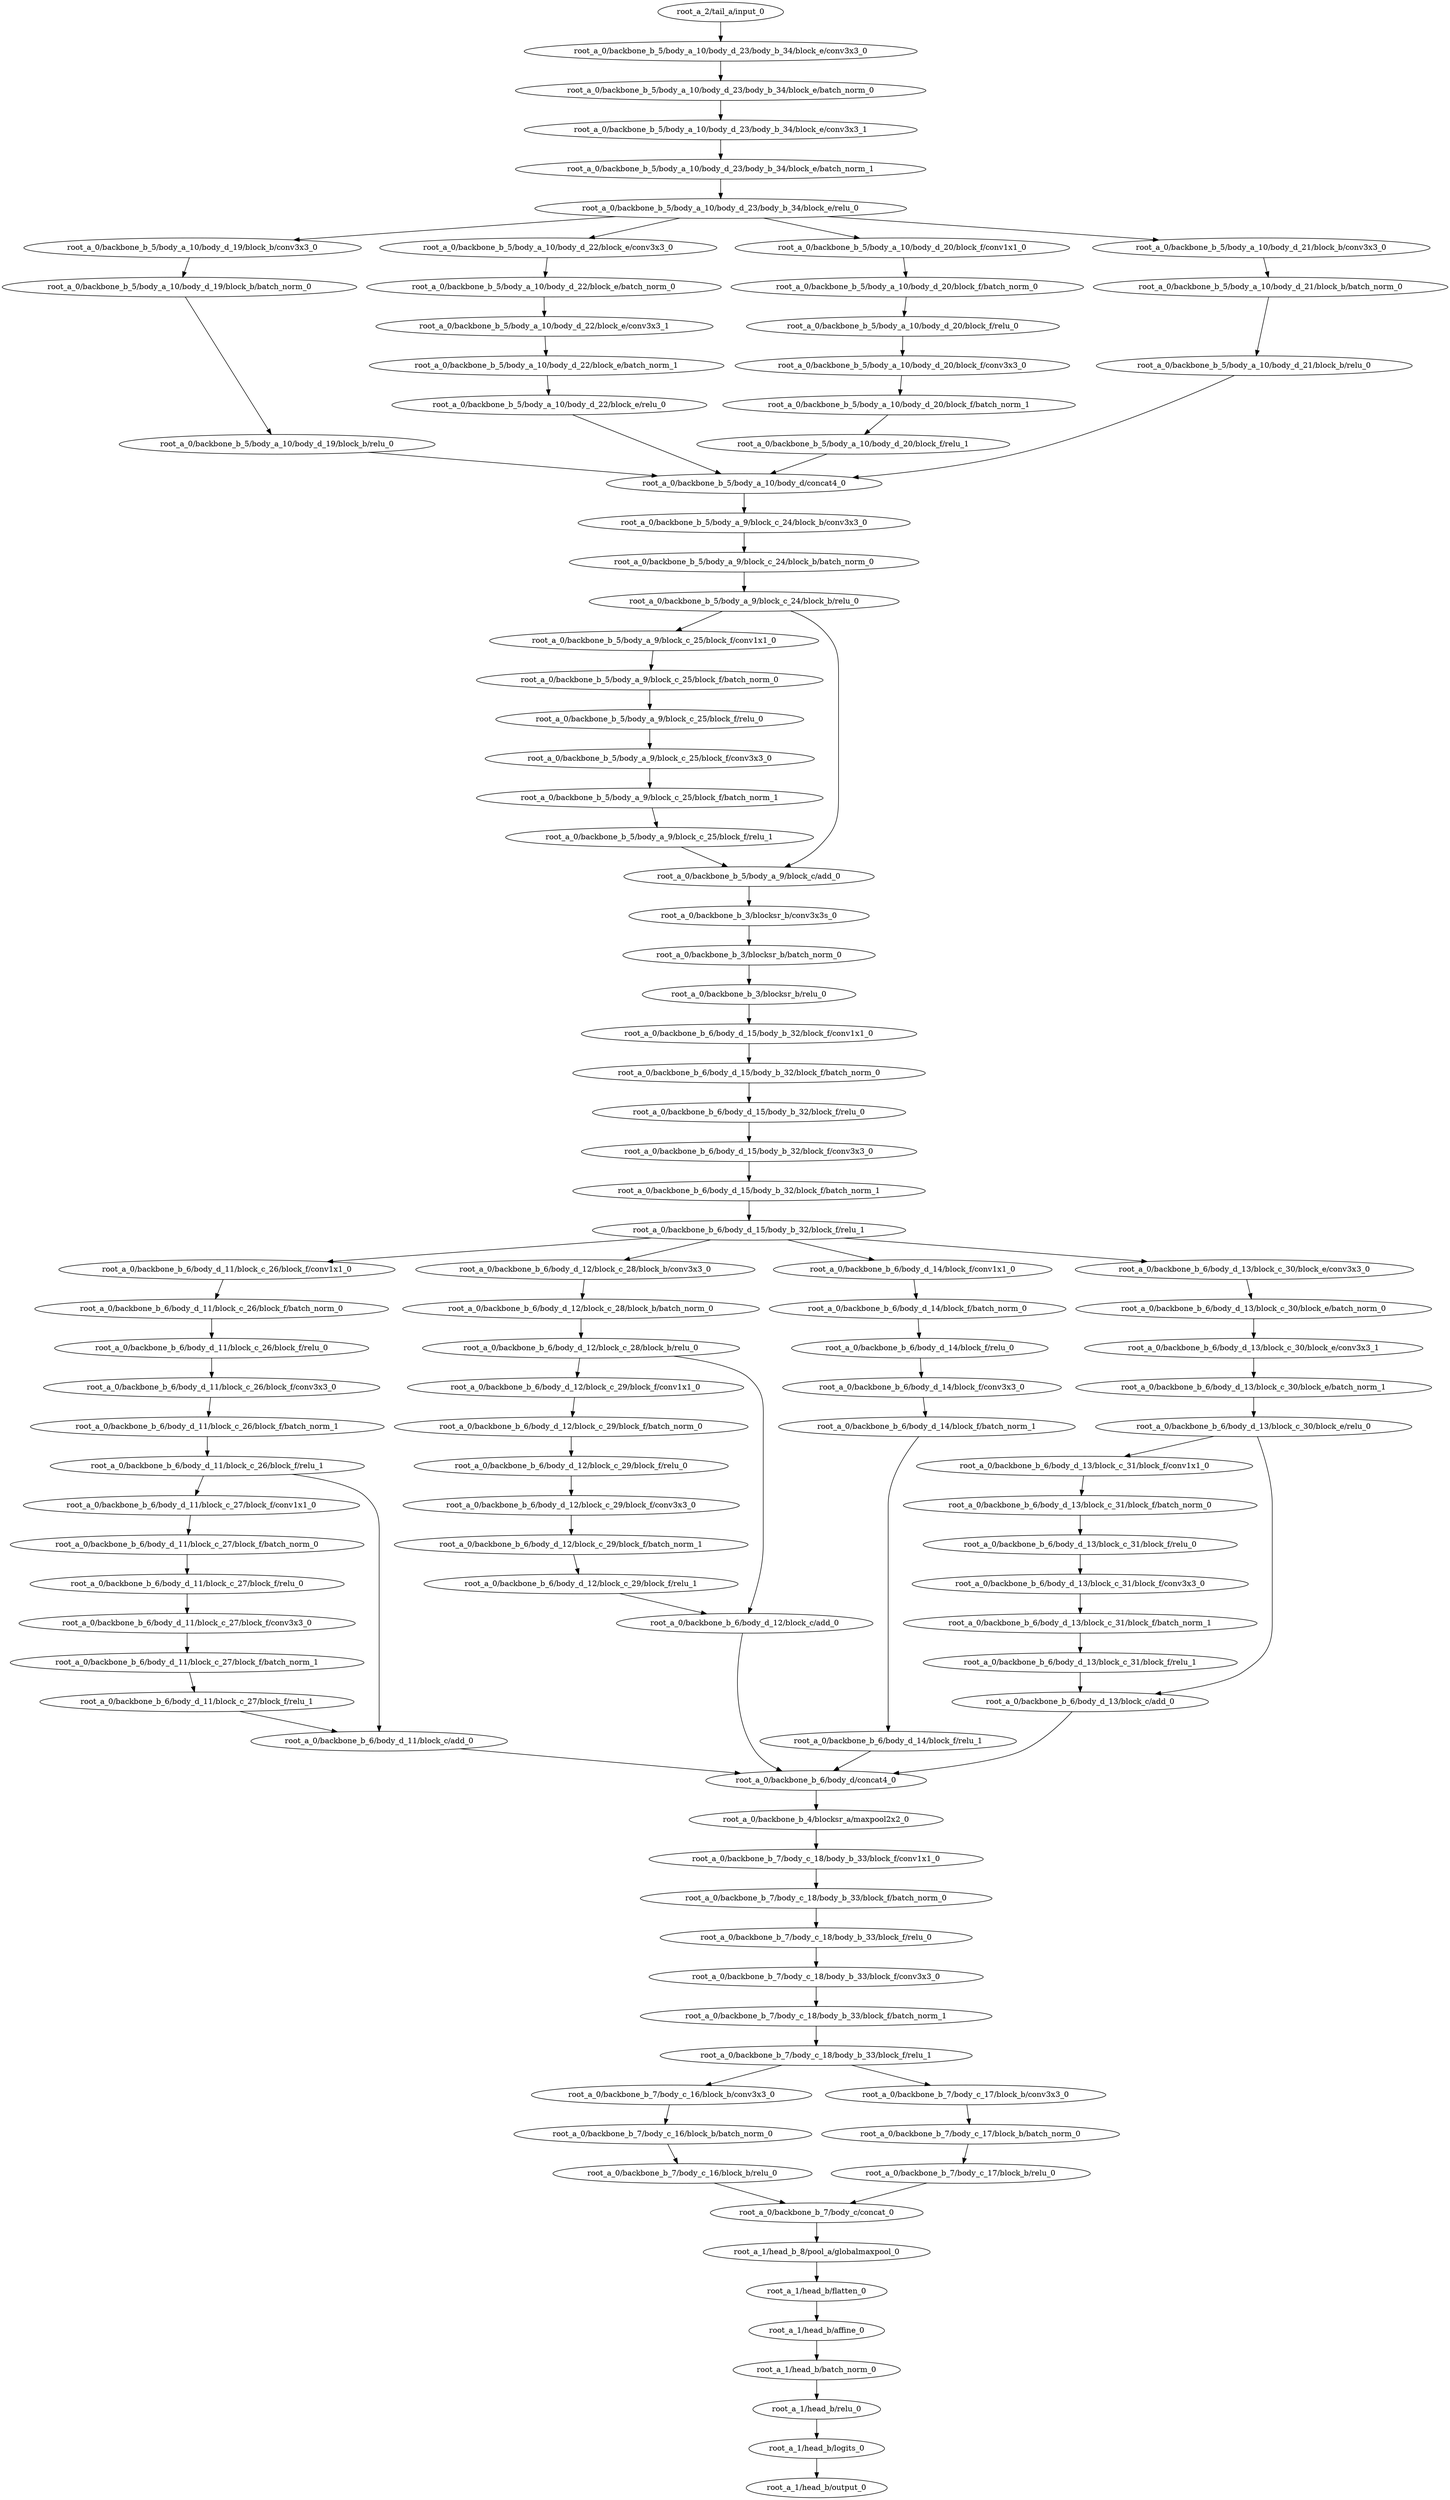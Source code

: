 digraph root_a {
	"root_a_2/tail_a/input_0"
	"root_a_0/backbone_b_5/body_a_10/body_d_23/body_b_34/block_e/conv3x3_0"
	"root_a_0/backbone_b_5/body_a_10/body_d_23/body_b_34/block_e/batch_norm_0"
	"root_a_0/backbone_b_5/body_a_10/body_d_23/body_b_34/block_e/conv3x3_1"
	"root_a_0/backbone_b_5/body_a_10/body_d_23/body_b_34/block_e/batch_norm_1"
	"root_a_0/backbone_b_5/body_a_10/body_d_23/body_b_34/block_e/relu_0"
	"root_a_0/backbone_b_5/body_a_10/body_d_19/block_b/conv3x3_0"
	"root_a_0/backbone_b_5/body_a_10/body_d_19/block_b/batch_norm_0"
	"root_a_0/backbone_b_5/body_a_10/body_d_19/block_b/relu_0"
	"root_a_0/backbone_b_5/body_a_10/body_d_22/block_e/conv3x3_0"
	"root_a_0/backbone_b_5/body_a_10/body_d_22/block_e/batch_norm_0"
	"root_a_0/backbone_b_5/body_a_10/body_d_22/block_e/conv3x3_1"
	"root_a_0/backbone_b_5/body_a_10/body_d_22/block_e/batch_norm_1"
	"root_a_0/backbone_b_5/body_a_10/body_d_22/block_e/relu_0"
	"root_a_0/backbone_b_5/body_a_10/body_d_20/block_f/conv1x1_0"
	"root_a_0/backbone_b_5/body_a_10/body_d_20/block_f/batch_norm_0"
	"root_a_0/backbone_b_5/body_a_10/body_d_20/block_f/relu_0"
	"root_a_0/backbone_b_5/body_a_10/body_d_20/block_f/conv3x3_0"
	"root_a_0/backbone_b_5/body_a_10/body_d_20/block_f/batch_norm_1"
	"root_a_0/backbone_b_5/body_a_10/body_d_20/block_f/relu_1"
	"root_a_0/backbone_b_5/body_a_10/body_d_21/block_b/conv3x3_0"
	"root_a_0/backbone_b_5/body_a_10/body_d_21/block_b/batch_norm_0"
	"root_a_0/backbone_b_5/body_a_10/body_d_21/block_b/relu_0"
	"root_a_0/backbone_b_5/body_a_10/body_d/concat4_0"
	"root_a_0/backbone_b_5/body_a_9/block_c_24/block_b/conv3x3_0"
	"root_a_0/backbone_b_5/body_a_9/block_c_24/block_b/batch_norm_0"
	"root_a_0/backbone_b_5/body_a_9/block_c_24/block_b/relu_0"
	"root_a_0/backbone_b_5/body_a_9/block_c_25/block_f/conv1x1_0"
	"root_a_0/backbone_b_5/body_a_9/block_c_25/block_f/batch_norm_0"
	"root_a_0/backbone_b_5/body_a_9/block_c_25/block_f/relu_0"
	"root_a_0/backbone_b_5/body_a_9/block_c_25/block_f/conv3x3_0"
	"root_a_0/backbone_b_5/body_a_9/block_c_25/block_f/batch_norm_1"
	"root_a_0/backbone_b_5/body_a_9/block_c_25/block_f/relu_1"
	"root_a_0/backbone_b_5/body_a_9/block_c/add_0"
	"root_a_0/backbone_b_3/blocksr_b/conv3x3s_0"
	"root_a_0/backbone_b_3/blocksr_b/batch_norm_0"
	"root_a_0/backbone_b_3/blocksr_b/relu_0"
	"root_a_0/backbone_b_6/body_d_15/body_b_32/block_f/conv1x1_0"
	"root_a_0/backbone_b_6/body_d_15/body_b_32/block_f/batch_norm_0"
	"root_a_0/backbone_b_6/body_d_15/body_b_32/block_f/relu_0"
	"root_a_0/backbone_b_6/body_d_15/body_b_32/block_f/conv3x3_0"
	"root_a_0/backbone_b_6/body_d_15/body_b_32/block_f/batch_norm_1"
	"root_a_0/backbone_b_6/body_d_15/body_b_32/block_f/relu_1"
	"root_a_0/backbone_b_6/body_d_11/block_c_26/block_f/conv1x1_0"
	"root_a_0/backbone_b_6/body_d_11/block_c_26/block_f/batch_norm_0"
	"root_a_0/backbone_b_6/body_d_11/block_c_26/block_f/relu_0"
	"root_a_0/backbone_b_6/body_d_11/block_c_26/block_f/conv3x3_0"
	"root_a_0/backbone_b_6/body_d_11/block_c_26/block_f/batch_norm_1"
	"root_a_0/backbone_b_6/body_d_11/block_c_26/block_f/relu_1"
	"root_a_0/backbone_b_6/body_d_11/block_c_27/block_f/conv1x1_0"
	"root_a_0/backbone_b_6/body_d_11/block_c_27/block_f/batch_norm_0"
	"root_a_0/backbone_b_6/body_d_11/block_c_27/block_f/relu_0"
	"root_a_0/backbone_b_6/body_d_11/block_c_27/block_f/conv3x3_0"
	"root_a_0/backbone_b_6/body_d_11/block_c_27/block_f/batch_norm_1"
	"root_a_0/backbone_b_6/body_d_11/block_c_27/block_f/relu_1"
	"root_a_0/backbone_b_6/body_d_11/block_c/add_0"
	"root_a_0/backbone_b_6/body_d_12/block_c_28/block_b/conv3x3_0"
	"root_a_0/backbone_b_6/body_d_12/block_c_28/block_b/batch_norm_0"
	"root_a_0/backbone_b_6/body_d_12/block_c_28/block_b/relu_0"
	"root_a_0/backbone_b_6/body_d_12/block_c_29/block_f/conv1x1_0"
	"root_a_0/backbone_b_6/body_d_12/block_c_29/block_f/batch_norm_0"
	"root_a_0/backbone_b_6/body_d_12/block_c_29/block_f/relu_0"
	"root_a_0/backbone_b_6/body_d_12/block_c_29/block_f/conv3x3_0"
	"root_a_0/backbone_b_6/body_d_12/block_c_29/block_f/batch_norm_1"
	"root_a_0/backbone_b_6/body_d_12/block_c_29/block_f/relu_1"
	"root_a_0/backbone_b_6/body_d_12/block_c/add_0"
	"root_a_0/backbone_b_6/body_d_14/block_f/conv1x1_0"
	"root_a_0/backbone_b_6/body_d_14/block_f/batch_norm_0"
	"root_a_0/backbone_b_6/body_d_14/block_f/relu_0"
	"root_a_0/backbone_b_6/body_d_14/block_f/conv3x3_0"
	"root_a_0/backbone_b_6/body_d_14/block_f/batch_norm_1"
	"root_a_0/backbone_b_6/body_d_14/block_f/relu_1"
	"root_a_0/backbone_b_6/body_d_13/block_c_30/block_e/conv3x3_0"
	"root_a_0/backbone_b_6/body_d_13/block_c_30/block_e/batch_norm_0"
	"root_a_0/backbone_b_6/body_d_13/block_c_30/block_e/conv3x3_1"
	"root_a_0/backbone_b_6/body_d_13/block_c_30/block_e/batch_norm_1"
	"root_a_0/backbone_b_6/body_d_13/block_c_30/block_e/relu_0"
	"root_a_0/backbone_b_6/body_d_13/block_c_31/block_f/conv1x1_0"
	"root_a_0/backbone_b_6/body_d_13/block_c_31/block_f/batch_norm_0"
	"root_a_0/backbone_b_6/body_d_13/block_c_31/block_f/relu_0"
	"root_a_0/backbone_b_6/body_d_13/block_c_31/block_f/conv3x3_0"
	"root_a_0/backbone_b_6/body_d_13/block_c_31/block_f/batch_norm_1"
	"root_a_0/backbone_b_6/body_d_13/block_c_31/block_f/relu_1"
	"root_a_0/backbone_b_6/body_d_13/block_c/add_0"
	"root_a_0/backbone_b_6/body_d/concat4_0"
	"root_a_0/backbone_b_4/blocksr_a/maxpool2x2_0"
	"root_a_0/backbone_b_7/body_c_18/body_b_33/block_f/conv1x1_0"
	"root_a_0/backbone_b_7/body_c_18/body_b_33/block_f/batch_norm_0"
	"root_a_0/backbone_b_7/body_c_18/body_b_33/block_f/relu_0"
	"root_a_0/backbone_b_7/body_c_18/body_b_33/block_f/conv3x3_0"
	"root_a_0/backbone_b_7/body_c_18/body_b_33/block_f/batch_norm_1"
	"root_a_0/backbone_b_7/body_c_18/body_b_33/block_f/relu_1"
	"root_a_0/backbone_b_7/body_c_16/block_b/conv3x3_0"
	"root_a_0/backbone_b_7/body_c_16/block_b/batch_norm_0"
	"root_a_0/backbone_b_7/body_c_16/block_b/relu_0"
	"root_a_0/backbone_b_7/body_c_17/block_b/conv3x3_0"
	"root_a_0/backbone_b_7/body_c_17/block_b/batch_norm_0"
	"root_a_0/backbone_b_7/body_c_17/block_b/relu_0"
	"root_a_0/backbone_b_7/body_c/concat_0"
	"root_a_1/head_b_8/pool_a/globalmaxpool_0"
	"root_a_1/head_b/flatten_0"
	"root_a_1/head_b/affine_0"
	"root_a_1/head_b/batch_norm_0"
	"root_a_1/head_b/relu_0"
	"root_a_1/head_b/logits_0"
	"root_a_1/head_b/output_0"

	"root_a_2/tail_a/input_0" -> "root_a_0/backbone_b_5/body_a_10/body_d_23/body_b_34/block_e/conv3x3_0"
	"root_a_0/backbone_b_5/body_a_10/body_d_23/body_b_34/block_e/conv3x3_0" -> "root_a_0/backbone_b_5/body_a_10/body_d_23/body_b_34/block_e/batch_norm_0"
	"root_a_0/backbone_b_5/body_a_10/body_d_23/body_b_34/block_e/batch_norm_0" -> "root_a_0/backbone_b_5/body_a_10/body_d_23/body_b_34/block_e/conv3x3_1"
	"root_a_0/backbone_b_5/body_a_10/body_d_23/body_b_34/block_e/conv3x3_1" -> "root_a_0/backbone_b_5/body_a_10/body_d_23/body_b_34/block_e/batch_norm_1"
	"root_a_0/backbone_b_5/body_a_10/body_d_23/body_b_34/block_e/batch_norm_1" -> "root_a_0/backbone_b_5/body_a_10/body_d_23/body_b_34/block_e/relu_0"
	"root_a_0/backbone_b_5/body_a_10/body_d_23/body_b_34/block_e/relu_0" -> "root_a_0/backbone_b_5/body_a_10/body_d_19/block_b/conv3x3_0"
	"root_a_0/backbone_b_5/body_a_10/body_d_19/block_b/conv3x3_0" -> "root_a_0/backbone_b_5/body_a_10/body_d_19/block_b/batch_norm_0"
	"root_a_0/backbone_b_5/body_a_10/body_d_19/block_b/batch_norm_0" -> "root_a_0/backbone_b_5/body_a_10/body_d_19/block_b/relu_0"
	"root_a_0/backbone_b_5/body_a_10/body_d_23/body_b_34/block_e/relu_0" -> "root_a_0/backbone_b_5/body_a_10/body_d_22/block_e/conv3x3_0"
	"root_a_0/backbone_b_5/body_a_10/body_d_22/block_e/conv3x3_0" -> "root_a_0/backbone_b_5/body_a_10/body_d_22/block_e/batch_norm_0"
	"root_a_0/backbone_b_5/body_a_10/body_d_22/block_e/batch_norm_0" -> "root_a_0/backbone_b_5/body_a_10/body_d_22/block_e/conv3x3_1"
	"root_a_0/backbone_b_5/body_a_10/body_d_22/block_e/conv3x3_1" -> "root_a_0/backbone_b_5/body_a_10/body_d_22/block_e/batch_norm_1"
	"root_a_0/backbone_b_5/body_a_10/body_d_22/block_e/batch_norm_1" -> "root_a_0/backbone_b_5/body_a_10/body_d_22/block_e/relu_0"
	"root_a_0/backbone_b_5/body_a_10/body_d_23/body_b_34/block_e/relu_0" -> "root_a_0/backbone_b_5/body_a_10/body_d_20/block_f/conv1x1_0"
	"root_a_0/backbone_b_5/body_a_10/body_d_20/block_f/conv1x1_0" -> "root_a_0/backbone_b_5/body_a_10/body_d_20/block_f/batch_norm_0"
	"root_a_0/backbone_b_5/body_a_10/body_d_20/block_f/batch_norm_0" -> "root_a_0/backbone_b_5/body_a_10/body_d_20/block_f/relu_0"
	"root_a_0/backbone_b_5/body_a_10/body_d_20/block_f/relu_0" -> "root_a_0/backbone_b_5/body_a_10/body_d_20/block_f/conv3x3_0"
	"root_a_0/backbone_b_5/body_a_10/body_d_20/block_f/conv3x3_0" -> "root_a_0/backbone_b_5/body_a_10/body_d_20/block_f/batch_norm_1"
	"root_a_0/backbone_b_5/body_a_10/body_d_20/block_f/batch_norm_1" -> "root_a_0/backbone_b_5/body_a_10/body_d_20/block_f/relu_1"
	"root_a_0/backbone_b_5/body_a_10/body_d_23/body_b_34/block_e/relu_0" -> "root_a_0/backbone_b_5/body_a_10/body_d_21/block_b/conv3x3_0"
	"root_a_0/backbone_b_5/body_a_10/body_d_21/block_b/conv3x3_0" -> "root_a_0/backbone_b_5/body_a_10/body_d_21/block_b/batch_norm_0"
	"root_a_0/backbone_b_5/body_a_10/body_d_21/block_b/batch_norm_0" -> "root_a_0/backbone_b_5/body_a_10/body_d_21/block_b/relu_0"
	"root_a_0/backbone_b_5/body_a_10/body_d_19/block_b/relu_0" -> "root_a_0/backbone_b_5/body_a_10/body_d/concat4_0"
	"root_a_0/backbone_b_5/body_a_10/body_d_22/block_e/relu_0" -> "root_a_0/backbone_b_5/body_a_10/body_d/concat4_0"
	"root_a_0/backbone_b_5/body_a_10/body_d_20/block_f/relu_1" -> "root_a_0/backbone_b_5/body_a_10/body_d/concat4_0"
	"root_a_0/backbone_b_5/body_a_10/body_d_21/block_b/relu_0" -> "root_a_0/backbone_b_5/body_a_10/body_d/concat4_0"
	"root_a_0/backbone_b_5/body_a_10/body_d/concat4_0" -> "root_a_0/backbone_b_5/body_a_9/block_c_24/block_b/conv3x3_0"
	"root_a_0/backbone_b_5/body_a_9/block_c_24/block_b/conv3x3_0" -> "root_a_0/backbone_b_5/body_a_9/block_c_24/block_b/batch_norm_0"
	"root_a_0/backbone_b_5/body_a_9/block_c_24/block_b/batch_norm_0" -> "root_a_0/backbone_b_5/body_a_9/block_c_24/block_b/relu_0"
	"root_a_0/backbone_b_5/body_a_9/block_c_24/block_b/relu_0" -> "root_a_0/backbone_b_5/body_a_9/block_c_25/block_f/conv1x1_0"
	"root_a_0/backbone_b_5/body_a_9/block_c_25/block_f/conv1x1_0" -> "root_a_0/backbone_b_5/body_a_9/block_c_25/block_f/batch_norm_0"
	"root_a_0/backbone_b_5/body_a_9/block_c_25/block_f/batch_norm_0" -> "root_a_0/backbone_b_5/body_a_9/block_c_25/block_f/relu_0"
	"root_a_0/backbone_b_5/body_a_9/block_c_25/block_f/relu_0" -> "root_a_0/backbone_b_5/body_a_9/block_c_25/block_f/conv3x3_0"
	"root_a_0/backbone_b_5/body_a_9/block_c_25/block_f/conv3x3_0" -> "root_a_0/backbone_b_5/body_a_9/block_c_25/block_f/batch_norm_1"
	"root_a_0/backbone_b_5/body_a_9/block_c_25/block_f/batch_norm_1" -> "root_a_0/backbone_b_5/body_a_9/block_c_25/block_f/relu_1"
	"root_a_0/backbone_b_5/body_a_9/block_c_25/block_f/relu_1" -> "root_a_0/backbone_b_5/body_a_9/block_c/add_0"
	"root_a_0/backbone_b_5/body_a_9/block_c_24/block_b/relu_0" -> "root_a_0/backbone_b_5/body_a_9/block_c/add_0"
	"root_a_0/backbone_b_5/body_a_9/block_c/add_0" -> "root_a_0/backbone_b_3/blocksr_b/conv3x3s_0"
	"root_a_0/backbone_b_3/blocksr_b/conv3x3s_0" -> "root_a_0/backbone_b_3/blocksr_b/batch_norm_0"
	"root_a_0/backbone_b_3/blocksr_b/batch_norm_0" -> "root_a_0/backbone_b_3/blocksr_b/relu_0"
	"root_a_0/backbone_b_3/blocksr_b/relu_0" -> "root_a_0/backbone_b_6/body_d_15/body_b_32/block_f/conv1x1_0"
	"root_a_0/backbone_b_6/body_d_15/body_b_32/block_f/conv1x1_0" -> "root_a_0/backbone_b_6/body_d_15/body_b_32/block_f/batch_norm_0"
	"root_a_0/backbone_b_6/body_d_15/body_b_32/block_f/batch_norm_0" -> "root_a_0/backbone_b_6/body_d_15/body_b_32/block_f/relu_0"
	"root_a_0/backbone_b_6/body_d_15/body_b_32/block_f/relu_0" -> "root_a_0/backbone_b_6/body_d_15/body_b_32/block_f/conv3x3_0"
	"root_a_0/backbone_b_6/body_d_15/body_b_32/block_f/conv3x3_0" -> "root_a_0/backbone_b_6/body_d_15/body_b_32/block_f/batch_norm_1"
	"root_a_0/backbone_b_6/body_d_15/body_b_32/block_f/batch_norm_1" -> "root_a_0/backbone_b_6/body_d_15/body_b_32/block_f/relu_1"
	"root_a_0/backbone_b_6/body_d_15/body_b_32/block_f/relu_1" -> "root_a_0/backbone_b_6/body_d_11/block_c_26/block_f/conv1x1_0"
	"root_a_0/backbone_b_6/body_d_11/block_c_26/block_f/conv1x1_0" -> "root_a_0/backbone_b_6/body_d_11/block_c_26/block_f/batch_norm_0"
	"root_a_0/backbone_b_6/body_d_11/block_c_26/block_f/batch_norm_0" -> "root_a_0/backbone_b_6/body_d_11/block_c_26/block_f/relu_0"
	"root_a_0/backbone_b_6/body_d_11/block_c_26/block_f/relu_0" -> "root_a_0/backbone_b_6/body_d_11/block_c_26/block_f/conv3x3_0"
	"root_a_0/backbone_b_6/body_d_11/block_c_26/block_f/conv3x3_0" -> "root_a_0/backbone_b_6/body_d_11/block_c_26/block_f/batch_norm_1"
	"root_a_0/backbone_b_6/body_d_11/block_c_26/block_f/batch_norm_1" -> "root_a_0/backbone_b_6/body_d_11/block_c_26/block_f/relu_1"
	"root_a_0/backbone_b_6/body_d_11/block_c_26/block_f/relu_1" -> "root_a_0/backbone_b_6/body_d_11/block_c_27/block_f/conv1x1_0"
	"root_a_0/backbone_b_6/body_d_11/block_c_27/block_f/conv1x1_0" -> "root_a_0/backbone_b_6/body_d_11/block_c_27/block_f/batch_norm_0"
	"root_a_0/backbone_b_6/body_d_11/block_c_27/block_f/batch_norm_0" -> "root_a_0/backbone_b_6/body_d_11/block_c_27/block_f/relu_0"
	"root_a_0/backbone_b_6/body_d_11/block_c_27/block_f/relu_0" -> "root_a_0/backbone_b_6/body_d_11/block_c_27/block_f/conv3x3_0"
	"root_a_0/backbone_b_6/body_d_11/block_c_27/block_f/conv3x3_0" -> "root_a_0/backbone_b_6/body_d_11/block_c_27/block_f/batch_norm_1"
	"root_a_0/backbone_b_6/body_d_11/block_c_27/block_f/batch_norm_1" -> "root_a_0/backbone_b_6/body_d_11/block_c_27/block_f/relu_1"
	"root_a_0/backbone_b_6/body_d_11/block_c_27/block_f/relu_1" -> "root_a_0/backbone_b_6/body_d_11/block_c/add_0"
	"root_a_0/backbone_b_6/body_d_11/block_c_26/block_f/relu_1" -> "root_a_0/backbone_b_6/body_d_11/block_c/add_0"
	"root_a_0/backbone_b_6/body_d_15/body_b_32/block_f/relu_1" -> "root_a_0/backbone_b_6/body_d_12/block_c_28/block_b/conv3x3_0"
	"root_a_0/backbone_b_6/body_d_12/block_c_28/block_b/conv3x3_0" -> "root_a_0/backbone_b_6/body_d_12/block_c_28/block_b/batch_norm_0"
	"root_a_0/backbone_b_6/body_d_12/block_c_28/block_b/batch_norm_0" -> "root_a_0/backbone_b_6/body_d_12/block_c_28/block_b/relu_0"
	"root_a_0/backbone_b_6/body_d_12/block_c_28/block_b/relu_0" -> "root_a_0/backbone_b_6/body_d_12/block_c_29/block_f/conv1x1_0"
	"root_a_0/backbone_b_6/body_d_12/block_c_29/block_f/conv1x1_0" -> "root_a_0/backbone_b_6/body_d_12/block_c_29/block_f/batch_norm_0"
	"root_a_0/backbone_b_6/body_d_12/block_c_29/block_f/batch_norm_0" -> "root_a_0/backbone_b_6/body_d_12/block_c_29/block_f/relu_0"
	"root_a_0/backbone_b_6/body_d_12/block_c_29/block_f/relu_0" -> "root_a_0/backbone_b_6/body_d_12/block_c_29/block_f/conv3x3_0"
	"root_a_0/backbone_b_6/body_d_12/block_c_29/block_f/conv3x3_0" -> "root_a_0/backbone_b_6/body_d_12/block_c_29/block_f/batch_norm_1"
	"root_a_0/backbone_b_6/body_d_12/block_c_29/block_f/batch_norm_1" -> "root_a_0/backbone_b_6/body_d_12/block_c_29/block_f/relu_1"
	"root_a_0/backbone_b_6/body_d_12/block_c_29/block_f/relu_1" -> "root_a_0/backbone_b_6/body_d_12/block_c/add_0"
	"root_a_0/backbone_b_6/body_d_12/block_c_28/block_b/relu_0" -> "root_a_0/backbone_b_6/body_d_12/block_c/add_0"
	"root_a_0/backbone_b_6/body_d_15/body_b_32/block_f/relu_1" -> "root_a_0/backbone_b_6/body_d_14/block_f/conv1x1_0"
	"root_a_0/backbone_b_6/body_d_14/block_f/conv1x1_0" -> "root_a_0/backbone_b_6/body_d_14/block_f/batch_norm_0"
	"root_a_0/backbone_b_6/body_d_14/block_f/batch_norm_0" -> "root_a_0/backbone_b_6/body_d_14/block_f/relu_0"
	"root_a_0/backbone_b_6/body_d_14/block_f/relu_0" -> "root_a_0/backbone_b_6/body_d_14/block_f/conv3x3_0"
	"root_a_0/backbone_b_6/body_d_14/block_f/conv3x3_0" -> "root_a_0/backbone_b_6/body_d_14/block_f/batch_norm_1"
	"root_a_0/backbone_b_6/body_d_14/block_f/batch_norm_1" -> "root_a_0/backbone_b_6/body_d_14/block_f/relu_1"
	"root_a_0/backbone_b_6/body_d_15/body_b_32/block_f/relu_1" -> "root_a_0/backbone_b_6/body_d_13/block_c_30/block_e/conv3x3_0"
	"root_a_0/backbone_b_6/body_d_13/block_c_30/block_e/conv3x3_0" -> "root_a_0/backbone_b_6/body_d_13/block_c_30/block_e/batch_norm_0"
	"root_a_0/backbone_b_6/body_d_13/block_c_30/block_e/batch_norm_0" -> "root_a_0/backbone_b_6/body_d_13/block_c_30/block_e/conv3x3_1"
	"root_a_0/backbone_b_6/body_d_13/block_c_30/block_e/conv3x3_1" -> "root_a_0/backbone_b_6/body_d_13/block_c_30/block_e/batch_norm_1"
	"root_a_0/backbone_b_6/body_d_13/block_c_30/block_e/batch_norm_1" -> "root_a_0/backbone_b_6/body_d_13/block_c_30/block_e/relu_0"
	"root_a_0/backbone_b_6/body_d_13/block_c_30/block_e/relu_0" -> "root_a_0/backbone_b_6/body_d_13/block_c_31/block_f/conv1x1_0"
	"root_a_0/backbone_b_6/body_d_13/block_c_31/block_f/conv1x1_0" -> "root_a_0/backbone_b_6/body_d_13/block_c_31/block_f/batch_norm_0"
	"root_a_0/backbone_b_6/body_d_13/block_c_31/block_f/batch_norm_0" -> "root_a_0/backbone_b_6/body_d_13/block_c_31/block_f/relu_0"
	"root_a_0/backbone_b_6/body_d_13/block_c_31/block_f/relu_0" -> "root_a_0/backbone_b_6/body_d_13/block_c_31/block_f/conv3x3_0"
	"root_a_0/backbone_b_6/body_d_13/block_c_31/block_f/conv3x3_0" -> "root_a_0/backbone_b_6/body_d_13/block_c_31/block_f/batch_norm_1"
	"root_a_0/backbone_b_6/body_d_13/block_c_31/block_f/batch_norm_1" -> "root_a_0/backbone_b_6/body_d_13/block_c_31/block_f/relu_1"
	"root_a_0/backbone_b_6/body_d_13/block_c_31/block_f/relu_1" -> "root_a_0/backbone_b_6/body_d_13/block_c/add_0"
	"root_a_0/backbone_b_6/body_d_13/block_c_30/block_e/relu_0" -> "root_a_0/backbone_b_6/body_d_13/block_c/add_0"
	"root_a_0/backbone_b_6/body_d_11/block_c/add_0" -> "root_a_0/backbone_b_6/body_d/concat4_0"
	"root_a_0/backbone_b_6/body_d_12/block_c/add_0" -> "root_a_0/backbone_b_6/body_d/concat4_0"
	"root_a_0/backbone_b_6/body_d_14/block_f/relu_1" -> "root_a_0/backbone_b_6/body_d/concat4_0"
	"root_a_0/backbone_b_6/body_d_13/block_c/add_0" -> "root_a_0/backbone_b_6/body_d/concat4_0"
	"root_a_0/backbone_b_6/body_d/concat4_0" -> "root_a_0/backbone_b_4/blocksr_a/maxpool2x2_0"
	"root_a_0/backbone_b_4/blocksr_a/maxpool2x2_0" -> "root_a_0/backbone_b_7/body_c_18/body_b_33/block_f/conv1x1_0"
	"root_a_0/backbone_b_7/body_c_18/body_b_33/block_f/conv1x1_0" -> "root_a_0/backbone_b_7/body_c_18/body_b_33/block_f/batch_norm_0"
	"root_a_0/backbone_b_7/body_c_18/body_b_33/block_f/batch_norm_0" -> "root_a_0/backbone_b_7/body_c_18/body_b_33/block_f/relu_0"
	"root_a_0/backbone_b_7/body_c_18/body_b_33/block_f/relu_0" -> "root_a_0/backbone_b_7/body_c_18/body_b_33/block_f/conv3x3_0"
	"root_a_0/backbone_b_7/body_c_18/body_b_33/block_f/conv3x3_0" -> "root_a_0/backbone_b_7/body_c_18/body_b_33/block_f/batch_norm_1"
	"root_a_0/backbone_b_7/body_c_18/body_b_33/block_f/batch_norm_1" -> "root_a_0/backbone_b_7/body_c_18/body_b_33/block_f/relu_1"
	"root_a_0/backbone_b_7/body_c_18/body_b_33/block_f/relu_1" -> "root_a_0/backbone_b_7/body_c_16/block_b/conv3x3_0"
	"root_a_0/backbone_b_7/body_c_16/block_b/conv3x3_0" -> "root_a_0/backbone_b_7/body_c_16/block_b/batch_norm_0"
	"root_a_0/backbone_b_7/body_c_16/block_b/batch_norm_0" -> "root_a_0/backbone_b_7/body_c_16/block_b/relu_0"
	"root_a_0/backbone_b_7/body_c_18/body_b_33/block_f/relu_1" -> "root_a_0/backbone_b_7/body_c_17/block_b/conv3x3_0"
	"root_a_0/backbone_b_7/body_c_17/block_b/conv3x3_0" -> "root_a_0/backbone_b_7/body_c_17/block_b/batch_norm_0"
	"root_a_0/backbone_b_7/body_c_17/block_b/batch_norm_0" -> "root_a_0/backbone_b_7/body_c_17/block_b/relu_0"
	"root_a_0/backbone_b_7/body_c_16/block_b/relu_0" -> "root_a_0/backbone_b_7/body_c/concat_0"
	"root_a_0/backbone_b_7/body_c_17/block_b/relu_0" -> "root_a_0/backbone_b_7/body_c/concat_0"
	"root_a_0/backbone_b_7/body_c/concat_0" -> "root_a_1/head_b_8/pool_a/globalmaxpool_0"
	"root_a_1/head_b_8/pool_a/globalmaxpool_0" -> "root_a_1/head_b/flatten_0"
	"root_a_1/head_b/flatten_0" -> "root_a_1/head_b/affine_0"
	"root_a_1/head_b/affine_0" -> "root_a_1/head_b/batch_norm_0"
	"root_a_1/head_b/batch_norm_0" -> "root_a_1/head_b/relu_0"
	"root_a_1/head_b/relu_0" -> "root_a_1/head_b/logits_0"
	"root_a_1/head_b/logits_0" -> "root_a_1/head_b/output_0"

}